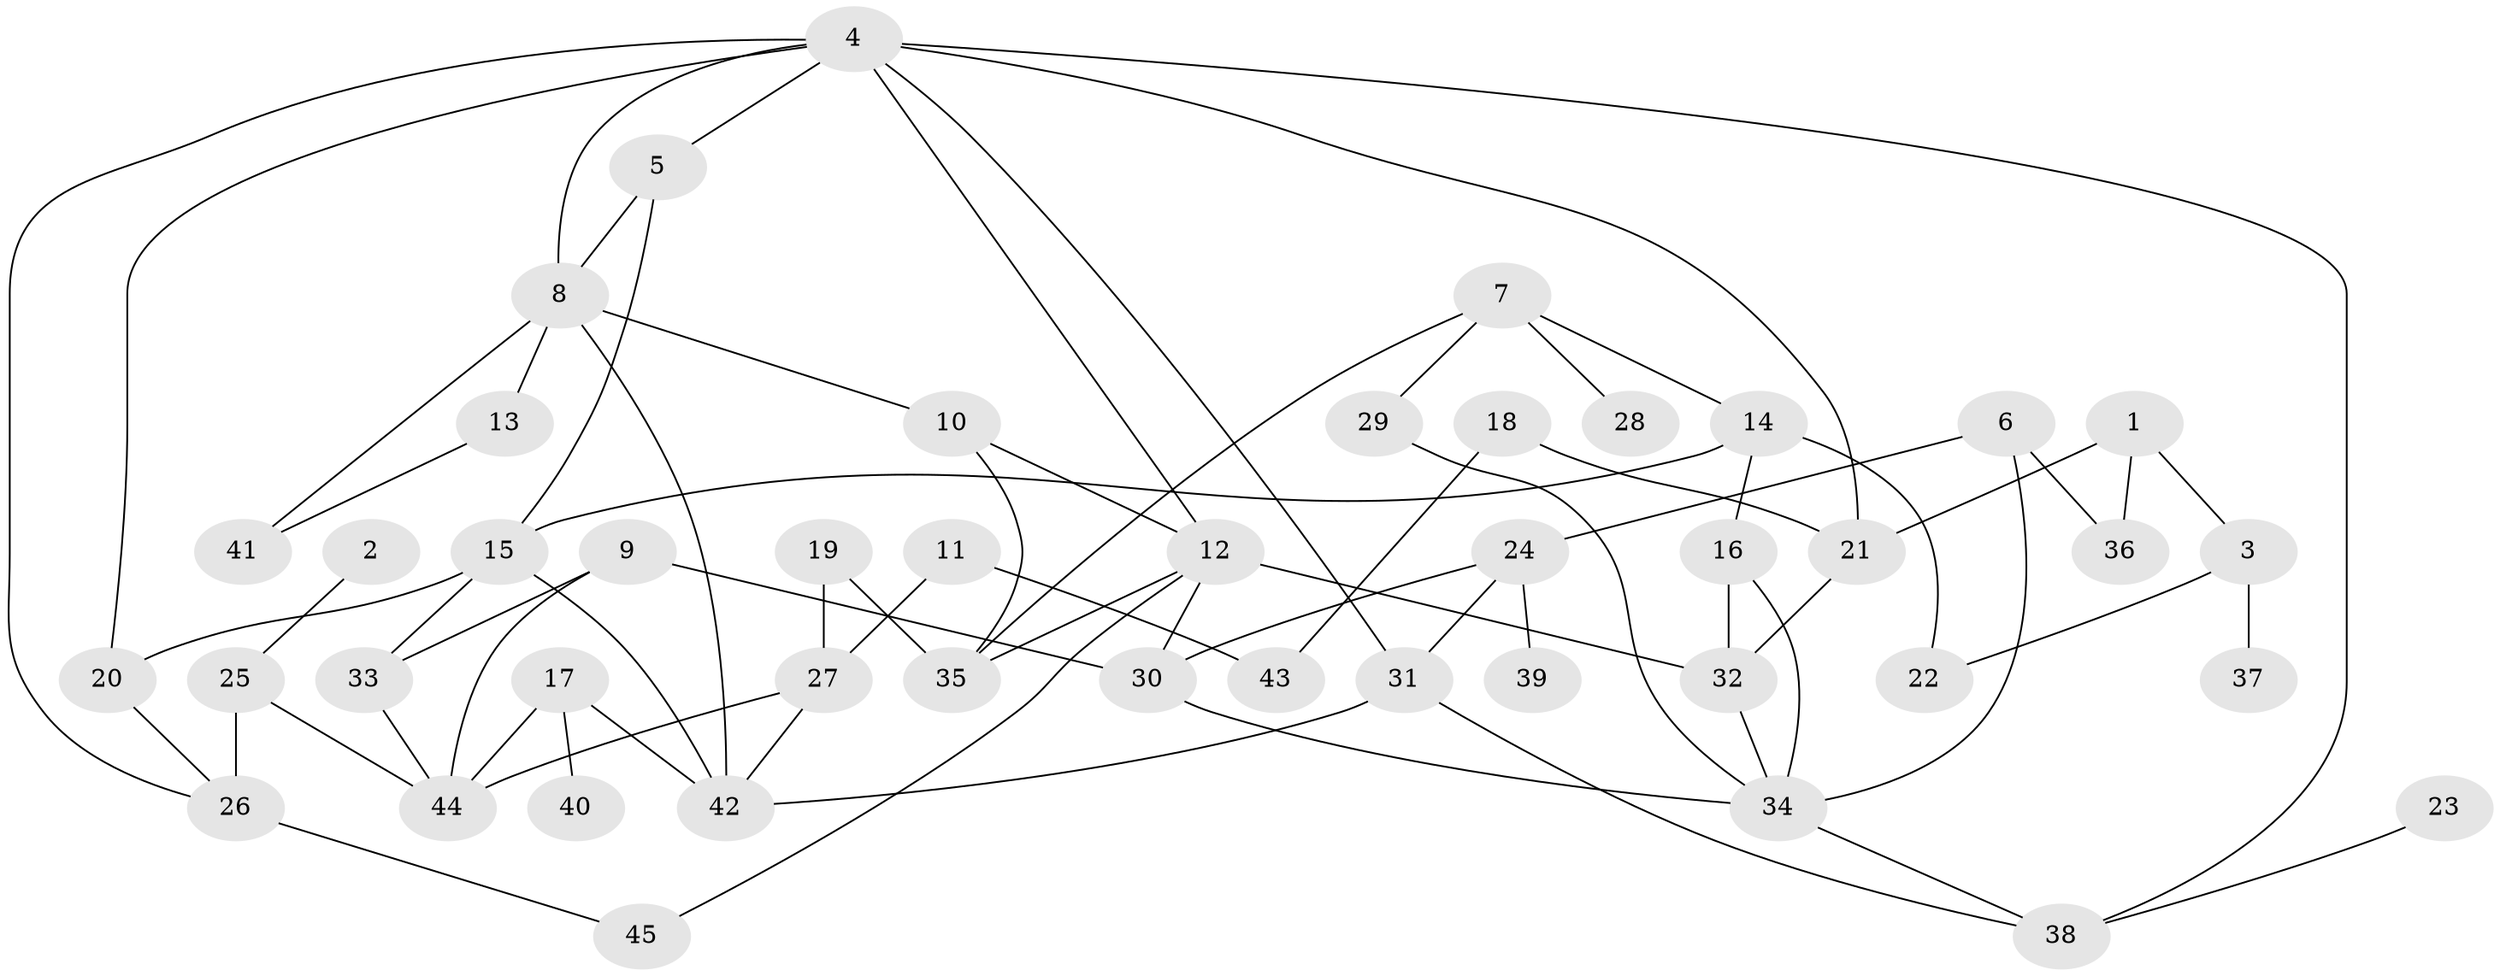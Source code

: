 // original degree distribution, {8: 0.011111111111111112, 4: 0.12222222222222222, 3: 0.16666666666666666, 6: 0.011111111111111112, 7: 0.011111111111111112, 5: 0.13333333333333333, 1: 0.26666666666666666, 2: 0.2777777777777778}
// Generated by graph-tools (version 1.1) at 2025/01/03/09/25 03:01:08]
// undirected, 45 vertices, 72 edges
graph export_dot {
graph [start="1"]
  node [color=gray90,style=filled];
  1;
  2;
  3;
  4;
  5;
  6;
  7;
  8;
  9;
  10;
  11;
  12;
  13;
  14;
  15;
  16;
  17;
  18;
  19;
  20;
  21;
  22;
  23;
  24;
  25;
  26;
  27;
  28;
  29;
  30;
  31;
  32;
  33;
  34;
  35;
  36;
  37;
  38;
  39;
  40;
  41;
  42;
  43;
  44;
  45;
  1 -- 3 [weight=1.0];
  1 -- 21 [weight=1.0];
  1 -- 36 [weight=1.0];
  2 -- 25 [weight=1.0];
  3 -- 22 [weight=1.0];
  3 -- 37 [weight=1.0];
  4 -- 5 [weight=1.0];
  4 -- 8 [weight=1.0];
  4 -- 12 [weight=1.0];
  4 -- 20 [weight=1.0];
  4 -- 21 [weight=1.0];
  4 -- 26 [weight=1.0];
  4 -- 31 [weight=1.0];
  4 -- 38 [weight=1.0];
  5 -- 8 [weight=1.0];
  5 -- 15 [weight=1.0];
  6 -- 24 [weight=1.0];
  6 -- 34 [weight=1.0];
  6 -- 36 [weight=1.0];
  7 -- 14 [weight=1.0];
  7 -- 28 [weight=1.0];
  7 -- 29 [weight=1.0];
  7 -- 35 [weight=1.0];
  8 -- 10 [weight=1.0];
  8 -- 13 [weight=1.0];
  8 -- 41 [weight=1.0];
  8 -- 42 [weight=1.0];
  9 -- 30 [weight=1.0];
  9 -- 33 [weight=1.0];
  9 -- 44 [weight=1.0];
  10 -- 12 [weight=1.0];
  10 -- 35 [weight=1.0];
  11 -- 27 [weight=1.0];
  11 -- 43 [weight=1.0];
  12 -- 30 [weight=1.0];
  12 -- 32 [weight=3.0];
  12 -- 35 [weight=1.0];
  12 -- 45 [weight=1.0];
  13 -- 41 [weight=1.0];
  14 -- 15 [weight=2.0];
  14 -- 16 [weight=1.0];
  14 -- 22 [weight=1.0];
  15 -- 20 [weight=1.0];
  15 -- 33 [weight=1.0];
  15 -- 42 [weight=1.0];
  16 -- 32 [weight=1.0];
  16 -- 34 [weight=1.0];
  17 -- 40 [weight=1.0];
  17 -- 42 [weight=1.0];
  17 -- 44 [weight=1.0];
  18 -- 21 [weight=1.0];
  18 -- 43 [weight=1.0];
  19 -- 27 [weight=1.0];
  19 -- 35 [weight=1.0];
  20 -- 26 [weight=1.0];
  21 -- 32 [weight=1.0];
  23 -- 38 [weight=1.0];
  24 -- 30 [weight=1.0];
  24 -- 31 [weight=1.0];
  24 -- 39 [weight=1.0];
  25 -- 26 [weight=2.0];
  25 -- 44 [weight=1.0];
  26 -- 45 [weight=1.0];
  27 -- 42 [weight=1.0];
  27 -- 44 [weight=1.0];
  29 -- 34 [weight=1.0];
  30 -- 34 [weight=1.0];
  31 -- 38 [weight=1.0];
  31 -- 42 [weight=1.0];
  32 -- 34 [weight=1.0];
  33 -- 44 [weight=1.0];
  34 -- 38 [weight=1.0];
}
